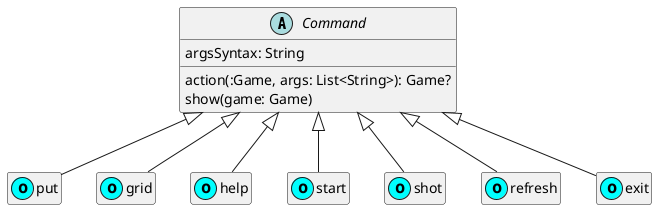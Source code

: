 @startuml

hide empty members

abstract class Command {
  argsSyntax: String
  action(:Game, args: List<String>): Game?
  show(game: Game)
}

class put << (o,cyan) >> extends Command

class grid << (o,cyan) >> extends Command

class help << (o,cyan) >> extends Command

class start << (o,cyan) >> extends Command

class shot << (o,cyan) >> extends Command

class refresh << (o,cyan) >> extends Command

class exit << (o,cyan) >> extends Command

@enduml
